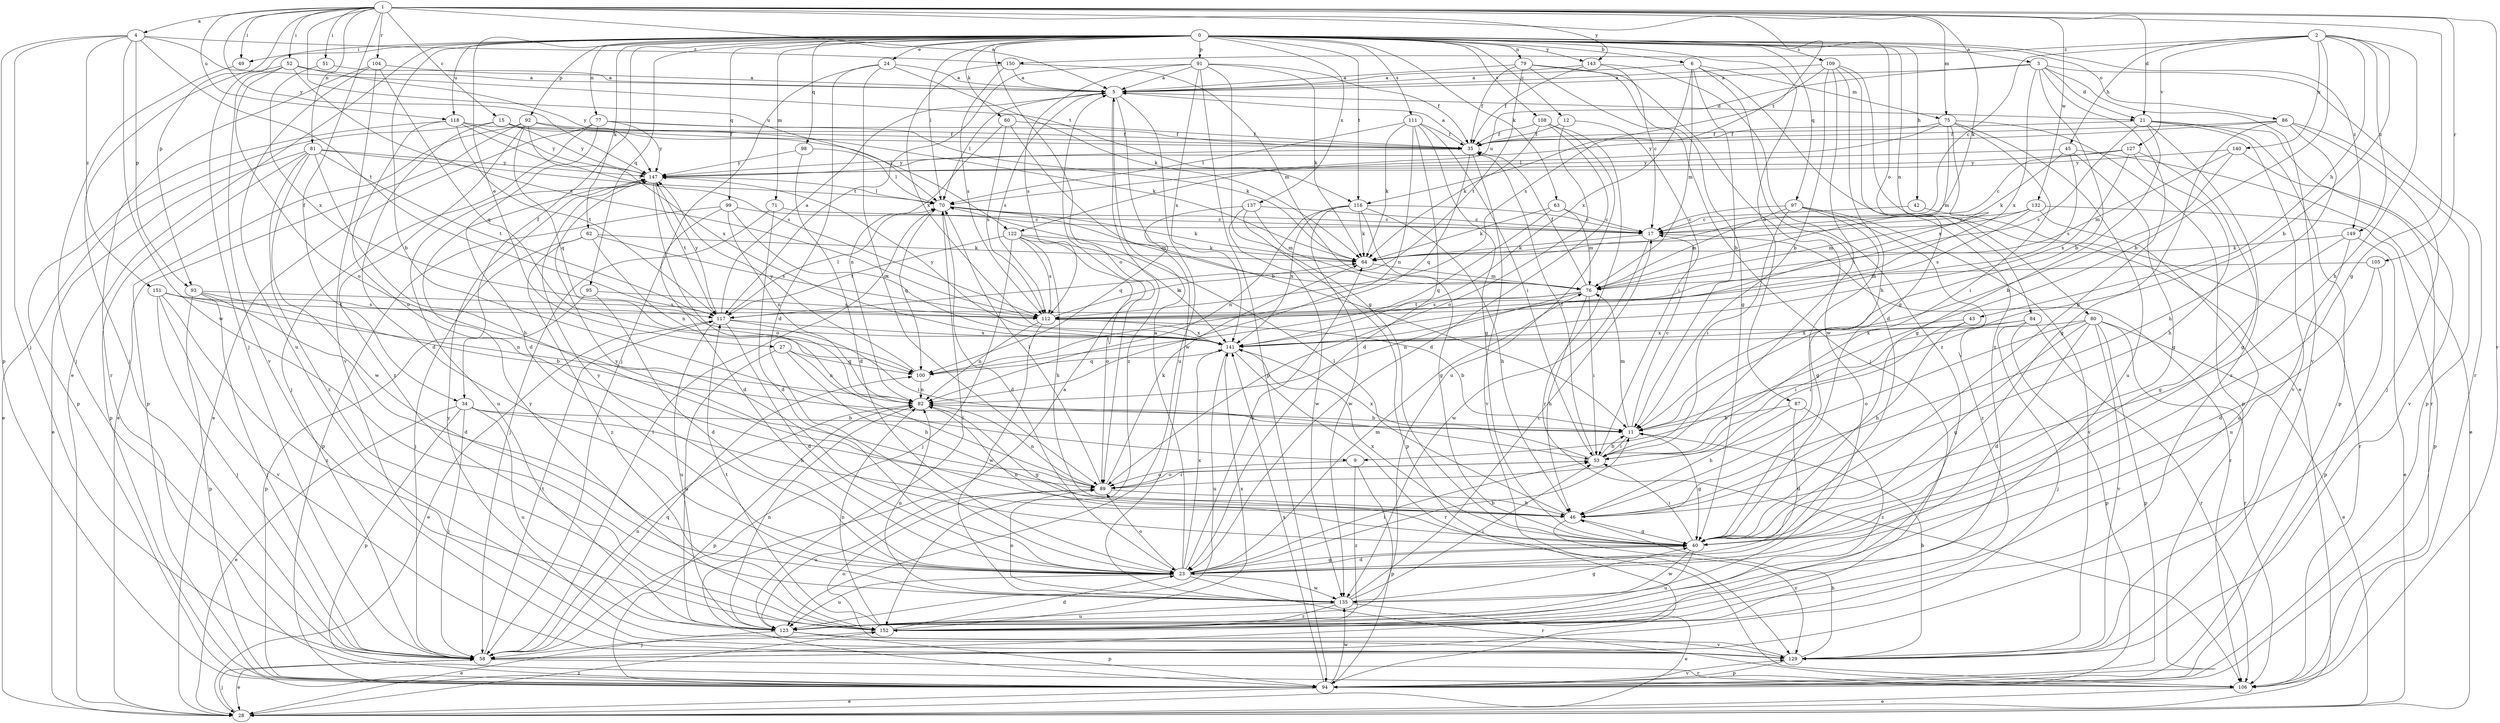 strict digraph  {
0;
1;
2;
3;
4;
5;
6;
9;
11;
12;
15;
17;
21;
23;
24;
27;
28;
34;
35;
40;
42;
43;
45;
46;
49;
51;
52;
53;
58;
60;
62;
63;
64;
70;
71;
75;
76;
77;
79;
80;
81;
82;
84;
86;
87;
89;
91;
92;
93;
94;
95;
97;
98;
99;
100;
104;
105;
106;
108;
109;
111;
112;
116;
117;
118;
122;
123;
127;
129;
132;
135;
137;
140;
141;
143;
147;
149;
150;
151;
152;
0 -> 3  [label=a];
0 -> 6  [label=b];
0 -> 9  [label=b];
0 -> 12  [label=c];
0 -> 24  [label=e];
0 -> 27  [label=e];
0 -> 28  [label=e];
0 -> 34  [label=f];
0 -> 42  [label=h];
0 -> 49  [label=i];
0 -> 58  [label=j];
0 -> 60  [label=k];
0 -> 62  [label=k];
0 -> 63  [label=k];
0 -> 70  [label=l];
0 -> 71  [label=m];
0 -> 77  [label=n];
0 -> 79  [label=n];
0 -> 80  [label=n];
0 -> 84  [label=o];
0 -> 86  [label=o];
0 -> 87  [label=o];
0 -> 89  [label=o];
0 -> 91  [label=p];
0 -> 92  [label=p];
0 -> 95  [label=q];
0 -> 97  [label=q];
0 -> 98  [label=q];
0 -> 99  [label=q];
0 -> 108  [label=s];
0 -> 109  [label=s];
0 -> 111  [label=s];
0 -> 116  [label=t];
0 -> 118  [label=u];
0 -> 137  [label=x];
0 -> 143  [label=y];
0 -> 149  [label=z];
1 -> 4  [label=a];
1 -> 5  [label=a];
1 -> 15  [label=c];
1 -> 21  [label=d];
1 -> 34  [label=f];
1 -> 40  [label=g];
1 -> 49  [label=i];
1 -> 51  [label=i];
1 -> 52  [label=i];
1 -> 64  [label=k];
1 -> 75  [label=m];
1 -> 81  [label=n];
1 -> 93  [label=p];
1 -> 104  [label=r];
1 -> 105  [label=r];
1 -> 106  [label=r];
1 -> 116  [label=t];
1 -> 118  [label=u];
1 -> 122  [label=u];
1 -> 132  [label=w];
1 -> 143  [label=y];
1 -> 147  [label=y];
2 -> 9  [label=b];
2 -> 11  [label=b];
2 -> 17  [label=c];
2 -> 43  [label=h];
2 -> 45  [label=h];
2 -> 46  [label=h];
2 -> 127  [label=v];
2 -> 140  [label=x];
2 -> 149  [label=z];
2 -> 150  [label=z];
3 -> 5  [label=a];
3 -> 11  [label=b];
3 -> 21  [label=d];
3 -> 40  [label=g];
3 -> 106  [label=r];
3 -> 122  [label=u];
3 -> 129  [label=v];
3 -> 141  [label=x];
4 -> 58  [label=j];
4 -> 93  [label=p];
4 -> 94  [label=p];
4 -> 116  [label=t];
4 -> 117  [label=t];
4 -> 135  [label=w];
4 -> 150  [label=z];
4 -> 151  [label=z];
5 -> 21  [label=d];
5 -> 70  [label=l];
5 -> 112  [label=s];
5 -> 123  [label=u];
5 -> 135  [label=w];
5 -> 152  [label=z];
6 -> 5  [label=a];
6 -> 11  [label=b];
6 -> 23  [label=d];
6 -> 75  [label=m];
6 -> 76  [label=m];
6 -> 141  [label=x];
6 -> 152  [label=z];
9 -> 89  [label=o];
9 -> 94  [label=p];
9 -> 152  [label=z];
11 -> 17  [label=c];
11 -> 40  [label=g];
11 -> 53  [label=i];
11 -> 76  [label=m];
12 -> 35  [label=f];
12 -> 53  [label=i];
12 -> 89  [label=o];
15 -> 23  [label=d];
15 -> 28  [label=e];
15 -> 35  [label=f];
15 -> 70  [label=l];
15 -> 147  [label=y];
17 -> 64  [label=k];
17 -> 106  [label=r];
17 -> 135  [label=w];
21 -> 35  [label=f];
21 -> 40  [label=g];
21 -> 94  [label=p];
21 -> 106  [label=r];
21 -> 112  [label=s];
21 -> 129  [label=v];
21 -> 152  [label=z];
23 -> 5  [label=a];
23 -> 11  [label=b];
23 -> 40  [label=g];
23 -> 53  [label=i];
23 -> 64  [label=k];
23 -> 76  [label=m];
23 -> 89  [label=o];
23 -> 106  [label=r];
23 -> 123  [label=u];
23 -> 135  [label=w];
23 -> 141  [label=x];
23 -> 147  [label=y];
24 -> 5  [label=a];
24 -> 23  [label=d];
24 -> 58  [label=j];
24 -> 64  [label=k];
24 -> 89  [label=o];
27 -> 46  [label=h];
27 -> 82  [label=n];
27 -> 100  [label=q];
27 -> 123  [label=u];
28 -> 58  [label=j];
28 -> 152  [label=z];
34 -> 11  [label=b];
34 -> 28  [label=e];
34 -> 46  [label=h];
34 -> 58  [label=j];
34 -> 94  [label=p];
34 -> 123  [label=u];
35 -> 5  [label=a];
35 -> 100  [label=q];
35 -> 129  [label=v];
35 -> 147  [label=y];
40 -> 23  [label=d];
40 -> 53  [label=i];
40 -> 82  [label=n];
40 -> 123  [label=u];
40 -> 135  [label=w];
40 -> 141  [label=x];
40 -> 147  [label=y];
42 -> 17  [label=c];
42 -> 106  [label=r];
43 -> 46  [label=h];
43 -> 53  [label=i];
43 -> 141  [label=x];
45 -> 28  [label=e];
45 -> 40  [label=g];
45 -> 64  [label=k];
45 -> 112  [label=s];
45 -> 147  [label=y];
46 -> 40  [label=g];
46 -> 70  [label=l];
46 -> 129  [label=v];
49 -> 58  [label=j];
51 -> 5  [label=a];
51 -> 141  [label=x];
52 -> 5  [label=a];
52 -> 58  [label=j];
52 -> 89  [label=o];
52 -> 112  [label=s];
52 -> 129  [label=v];
52 -> 147  [label=y];
53 -> 11  [label=b];
53 -> 35  [label=f];
53 -> 89  [label=o];
53 -> 141  [label=x];
58 -> 28  [label=e];
58 -> 70  [label=l];
58 -> 82  [label=n];
58 -> 100  [label=q];
58 -> 106  [label=r];
58 -> 117  [label=t];
60 -> 11  [label=b];
60 -> 35  [label=f];
60 -> 82  [label=n];
60 -> 112  [label=s];
62 -> 58  [label=j];
62 -> 64  [label=k];
62 -> 82  [label=n];
62 -> 112  [label=s];
62 -> 152  [label=z];
63 -> 17  [label=c];
63 -> 64  [label=k];
63 -> 76  [label=m];
63 -> 100  [label=q];
64 -> 76  [label=m];
70 -> 17  [label=c];
70 -> 23  [label=d];
70 -> 64  [label=k];
70 -> 76  [label=m];
70 -> 100  [label=q];
71 -> 17  [label=c];
71 -> 23  [label=d];
71 -> 58  [label=j];
75 -> 35  [label=f];
75 -> 53  [label=i];
75 -> 70  [label=l];
75 -> 76  [label=m];
75 -> 94  [label=p];
75 -> 123  [label=u];
75 -> 141  [label=x];
76 -> 35  [label=f];
76 -> 46  [label=h];
76 -> 53  [label=i];
76 -> 82  [label=n];
76 -> 112  [label=s];
76 -> 117  [label=t];
77 -> 23  [label=d];
77 -> 28  [label=e];
77 -> 35  [label=f];
77 -> 58  [label=j];
77 -> 64  [label=k];
77 -> 147  [label=y];
79 -> 5  [label=a];
79 -> 35  [label=f];
79 -> 40  [label=g];
79 -> 58  [label=j];
79 -> 117  [label=t];
79 -> 135  [label=w];
80 -> 23  [label=d];
80 -> 28  [label=e];
80 -> 40  [label=g];
80 -> 89  [label=o];
80 -> 94  [label=p];
80 -> 106  [label=r];
80 -> 129  [label=v];
80 -> 141  [label=x];
81 -> 28  [label=e];
81 -> 46  [label=h];
81 -> 70  [label=l];
81 -> 94  [label=p];
81 -> 117  [label=t];
81 -> 135  [label=w];
81 -> 147  [label=y];
81 -> 152  [label=z];
82 -> 11  [label=b];
82 -> 40  [label=g];
82 -> 94  [label=p];
84 -> 53  [label=i];
84 -> 58  [label=j];
84 -> 94  [label=p];
84 -> 106  [label=r];
84 -> 141  [label=x];
86 -> 35  [label=f];
86 -> 40  [label=g];
86 -> 46  [label=h];
86 -> 58  [label=j];
86 -> 94  [label=p];
86 -> 147  [label=y];
87 -> 11  [label=b];
87 -> 23  [label=d];
87 -> 46  [label=h];
87 -> 152  [label=z];
89 -> 46  [label=h];
89 -> 53  [label=i];
89 -> 64  [label=k];
89 -> 70  [label=l];
89 -> 82  [label=n];
89 -> 123  [label=u];
91 -> 5  [label=a];
91 -> 35  [label=f];
91 -> 40  [label=g];
91 -> 64  [label=k];
91 -> 94  [label=p];
91 -> 112  [label=s];
91 -> 117  [label=t];
91 -> 141  [label=x];
92 -> 28  [label=e];
92 -> 35  [label=f];
92 -> 64  [label=k];
92 -> 94  [label=p];
92 -> 100  [label=q];
92 -> 141  [label=x];
92 -> 152  [label=z];
93 -> 11  [label=b];
93 -> 23  [label=d];
93 -> 58  [label=j];
93 -> 94  [label=p];
93 -> 112  [label=s];
94 -> 5  [label=a];
94 -> 28  [label=e];
94 -> 129  [label=v];
94 -> 135  [label=w];
94 -> 141  [label=x];
95 -> 23  [label=d];
95 -> 94  [label=p];
95 -> 112  [label=s];
97 -> 17  [label=c];
97 -> 40  [label=g];
97 -> 53  [label=i];
97 -> 76  [label=m];
97 -> 129  [label=v];
97 -> 152  [label=z];
98 -> 23  [label=d];
98 -> 70  [label=l];
98 -> 147  [label=y];
99 -> 17  [label=c];
99 -> 23  [label=d];
99 -> 82  [label=n];
99 -> 94  [label=p];
99 -> 141  [label=x];
100 -> 82  [label=n];
100 -> 147  [label=y];
104 -> 5  [label=a];
104 -> 100  [label=q];
104 -> 106  [label=r];
104 -> 123  [label=u];
104 -> 129  [label=v];
105 -> 23  [label=d];
105 -> 76  [label=m];
105 -> 94  [label=p];
106 -> 28  [label=e];
108 -> 23  [label=d];
108 -> 35  [label=f];
108 -> 64  [label=k];
108 -> 106  [label=r];
108 -> 123  [label=u];
109 -> 5  [label=a];
109 -> 11  [label=b];
109 -> 28  [label=e];
109 -> 40  [label=g];
109 -> 46  [label=h];
109 -> 53  [label=i];
109 -> 112  [label=s];
111 -> 23  [label=d];
111 -> 35  [label=f];
111 -> 40  [label=g];
111 -> 53  [label=i];
111 -> 64  [label=k];
111 -> 70  [label=l];
111 -> 82  [label=n];
112 -> 11  [label=b];
112 -> 64  [label=k];
112 -> 82  [label=n];
112 -> 135  [label=w];
112 -> 141  [label=x];
116 -> 17  [label=c];
116 -> 40  [label=g];
116 -> 46  [label=h];
116 -> 64  [label=k];
116 -> 82  [label=n];
116 -> 135  [label=w];
116 -> 141  [label=x];
117 -> 5  [label=a];
117 -> 23  [label=d];
117 -> 28  [label=e];
117 -> 53  [label=i];
117 -> 70  [label=l];
117 -> 123  [label=u];
117 -> 141  [label=x];
117 -> 147  [label=y];
118 -> 35  [label=f];
118 -> 89  [label=o];
118 -> 94  [label=p];
118 -> 112  [label=s];
118 -> 117  [label=t];
118 -> 147  [label=y];
122 -> 46  [label=h];
122 -> 58  [label=j];
122 -> 64  [label=k];
122 -> 89  [label=o];
122 -> 112  [label=s];
122 -> 117  [label=t];
122 -> 141  [label=x];
123 -> 28  [label=e];
123 -> 70  [label=l];
123 -> 82  [label=n];
123 -> 94  [label=p];
123 -> 129  [label=v];
127 -> 17  [label=c];
127 -> 40  [label=g];
127 -> 46  [label=h];
127 -> 141  [label=x];
127 -> 147  [label=y];
129 -> 11  [label=b];
129 -> 46  [label=h];
129 -> 89  [label=o];
129 -> 94  [label=p];
129 -> 147  [label=y];
132 -> 17  [label=c];
132 -> 76  [label=m];
132 -> 94  [label=p];
132 -> 112  [label=s];
132 -> 123  [label=u];
135 -> 17  [label=c];
135 -> 28  [label=e];
135 -> 40  [label=g];
135 -> 53  [label=i];
135 -> 82  [label=n];
135 -> 89  [label=o];
135 -> 123  [label=u];
135 -> 152  [label=z];
137 -> 17  [label=c];
137 -> 76  [label=m];
137 -> 94  [label=p];
137 -> 100  [label=q];
137 -> 135  [label=w];
140 -> 11  [label=b];
140 -> 76  [label=m];
140 -> 129  [label=v];
140 -> 147  [label=y];
141 -> 100  [label=q];
141 -> 106  [label=r];
141 -> 123  [label=u];
141 -> 147  [label=y];
143 -> 5  [label=a];
143 -> 17  [label=c];
143 -> 35  [label=f];
143 -> 152  [label=z];
147 -> 70  [label=l];
147 -> 89  [label=o];
147 -> 117  [label=t];
147 -> 123  [label=u];
149 -> 28  [label=e];
149 -> 40  [label=g];
149 -> 64  [label=k];
149 -> 123  [label=u];
150 -> 5  [label=a];
150 -> 76  [label=m];
150 -> 112  [label=s];
150 -> 141  [label=x];
151 -> 58  [label=j];
151 -> 82  [label=n];
151 -> 112  [label=s];
151 -> 117  [label=t];
151 -> 129  [label=v];
151 -> 152  [label=z];
152 -> 23  [label=d];
152 -> 58  [label=j];
152 -> 82  [label=n];
152 -> 117  [label=t];
152 -> 141  [label=x];
152 -> 147  [label=y];
}
